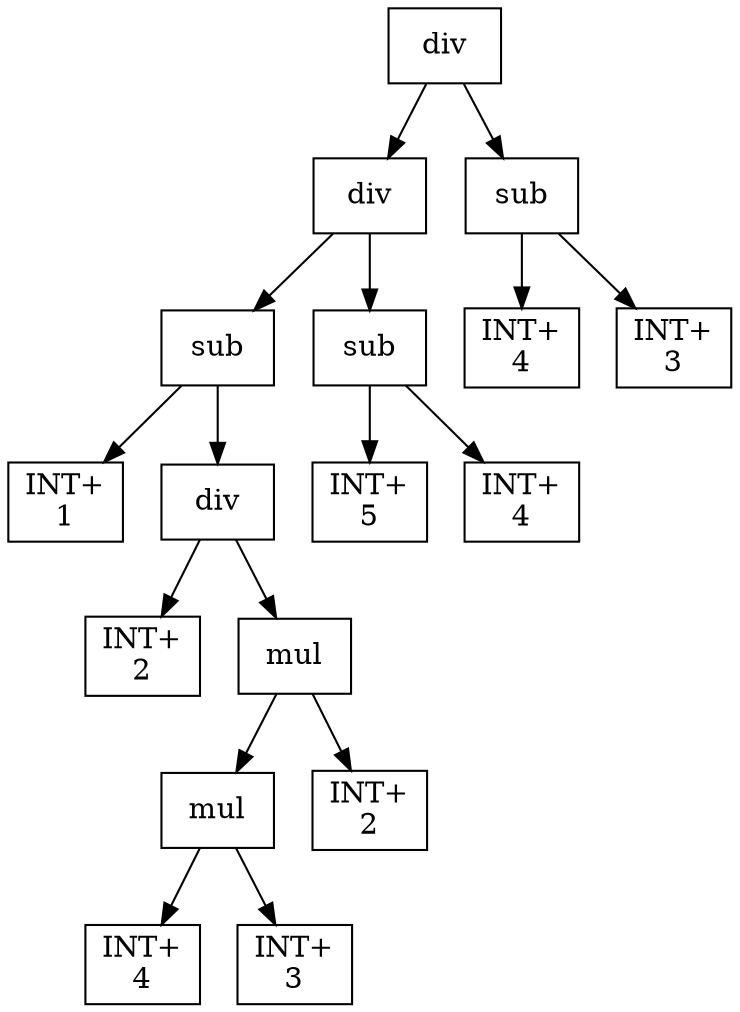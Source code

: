 digraph expr {
  node [shape=box];
  n1 [label="div"];
  n2 [label="div"];
  n3 [label="sub"];
  n4 [label="INT+\n1"];
  n5 [label="div"];
  n6 [label="INT+\n2"];
  n7 [label="mul"];
  n8 [label="mul"];
  n9 [label="INT+\n4"];
  n10 [label="INT+\n3"];
  n8 -> n9;
  n8 -> n10;
  n11 [label="INT+\n2"];
  n7 -> n8;
  n7 -> n11;
  n5 -> n6;
  n5 -> n7;
  n3 -> n4;
  n3 -> n5;
  n12 [label="sub"];
  n13 [label="INT+\n5"];
  n14 [label="INT+\n4"];
  n12 -> n13;
  n12 -> n14;
  n2 -> n3;
  n2 -> n12;
  n15 [label="sub"];
  n16 [label="INT+\n4"];
  n17 [label="INT+\n3"];
  n15 -> n16;
  n15 -> n17;
  n1 -> n2;
  n1 -> n15;
}